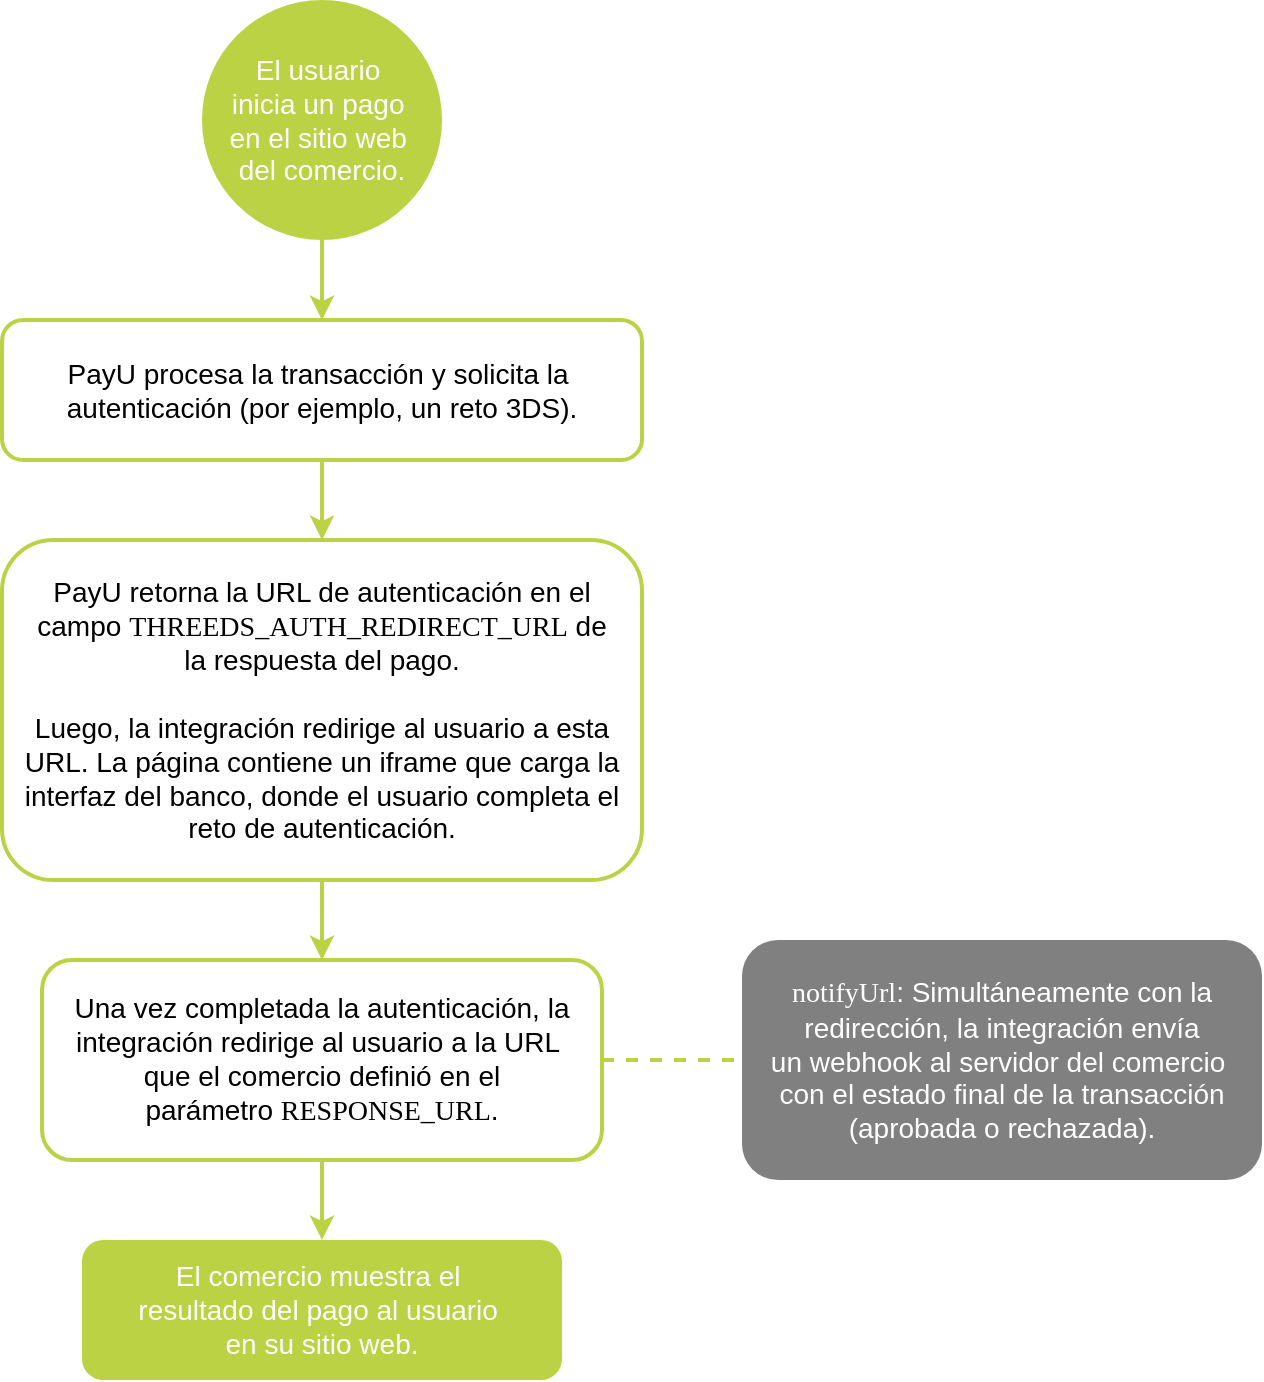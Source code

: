 <mxfile version="27.1.6">
  <diagram name="Page-1" id="6iL-IbI7YEmq0DZORB_5">
    <mxGraphModel dx="1412" dy="729" grid="1" gridSize="10" guides="1" tooltips="1" connect="1" arrows="1" fold="1" page="1" pageScale="1" pageWidth="850" pageHeight="1100" math="0" shadow="0">
      <root>
        <mxCell id="0" />
        <mxCell id="1" parent="0" />
        <mxCell id="A9AV7UKq8lN9NTH1w0oA-6" style="edgeStyle=orthogonalEdgeStyle;rounded=0;orthogonalLoop=1;jettySize=auto;html=1;entryX=0.5;entryY=0;entryDx=0;entryDy=0;strokeColor=#BCD245;strokeWidth=2;" parent="1" source="A9AV7UKq8lN9NTH1w0oA-1" target="A9AV7UKq8lN9NTH1w0oA-2" edge="1">
          <mxGeometry relative="1" as="geometry" />
        </mxCell>
        <mxCell id="A9AV7UKq8lN9NTH1w0oA-1" value="&lt;font style=&quot;color: light-dark(rgb(255, 255, 255), rgb(18, 18, 18)); font-size: 14px;&quot;&gt;El usuario&amp;nbsp;&lt;/font&gt;&lt;div&gt;&lt;font style=&quot;color: light-dark(rgb(255, 255, 255), rgb(18, 18, 18)); font-size: 14px;&quot;&gt;inicia un pago&amp;nbsp;&lt;/font&gt;&lt;/div&gt;&lt;div&gt;&lt;font style=&quot;color: light-dark(rgb(255, 255, 255), rgb(18, 18, 18)); font-size: 14px;&quot;&gt;en&amp;nbsp;&lt;/font&gt;&lt;span style=&quot;color: light-dark(rgb(255, 255, 255), rgb(18, 18, 18)); font-size: 14px; background-color: transparent;&quot;&gt;el sitio web&amp;nbsp;&lt;/span&gt;&lt;/div&gt;&lt;div&gt;&lt;span style=&quot;color: light-dark(rgb(255, 255, 255), rgb(18, 18, 18)); font-size: 14px; background-color: transparent;&quot;&gt;del comercio.&lt;/span&gt;&lt;/div&gt;" style="ellipse;whiteSpace=wrap;html=1;aspect=fixed;fillColor=#BCD245;strokeColor=none;" parent="1" vertex="1">
          <mxGeometry x="320" y="80" width="120" height="120" as="geometry" />
        </mxCell>
        <mxCell id="A9AV7UKq8lN9NTH1w0oA-7" style="edgeStyle=orthogonalEdgeStyle;rounded=0;orthogonalLoop=1;jettySize=auto;html=1;exitX=0.5;exitY=1;exitDx=0;exitDy=0;strokeWidth=2;strokeColor=#BCD245;" parent="1" source="A9AV7UKq8lN9NTH1w0oA-2" target="A9AV7UKq8lN9NTH1w0oA-3" edge="1">
          <mxGeometry relative="1" as="geometry" />
        </mxCell>
        <mxCell id="A9AV7UKq8lN9NTH1w0oA-2" value="&lt;font style=&quot;font-size: 14px;&quot;&gt;&lt;font style=&quot;&quot;&gt;PayU procesa la transacción y solicita la&amp;nbsp;&lt;br&gt;&lt;/font&gt;&lt;span style=&quot;background-color: transparent; color: light-dark(rgb(0, 0, 0), rgb(255, 255, 255));&quot;&gt;autenticación (por ejemplo, un reto 3DS)&lt;/span&gt;.&lt;/font&gt;" style="rounded=1;whiteSpace=wrap;html=1;strokeColor=#BCD245;strokeWidth=2;" parent="1" vertex="1">
          <mxGeometry x="220" y="240" width="320" height="70" as="geometry" />
        </mxCell>
        <mxCell id="A9AV7UKq8lN9NTH1w0oA-8" style="edgeStyle=orthogonalEdgeStyle;rounded=0;orthogonalLoop=1;jettySize=auto;html=1;entryX=0.5;entryY=0;entryDx=0;entryDy=0;strokeWidth=2;strokeColor=#BCD245;" parent="1" source="A9AV7UKq8lN9NTH1w0oA-3" target="A9AV7UKq8lN9NTH1w0oA-4" edge="1">
          <mxGeometry relative="1" as="geometry" />
        </mxCell>
        <mxCell id="A9AV7UKq8lN9NTH1w0oA-3" value="&lt;font style=&quot;&quot;&gt;&lt;font style=&quot;font-size: 14px;&quot;&gt;PayU retorna la URL de autenticación en el campo&lt;/font&gt;&lt;span style=&quot;font-size: 14px;&quot;&gt;&amp;nbsp;&lt;/span&gt;&lt;font style=&quot;font-size: 14px;&quot; face=&quot;Lucida Console&quot;&gt;THREEDS_AUTH_REDIRECT_URL&lt;/font&gt;&lt;span style=&quot;font-size: 14px;&quot;&gt;&amp;nbsp;de&lt;/span&gt;&lt;/font&gt;&lt;div&gt;&lt;font style=&quot;&quot;&gt;&lt;span style=&quot;font-size: 14px;&quot;&gt;la respuesta del pago&lt;/span&gt;&lt;/font&gt;&lt;span style=&quot;font-size: 14px; background-color: transparent; color: light-dark(rgb(0, 0, 0), rgb(255, 255, 255));&quot;&gt;.&lt;/span&gt;&lt;div&gt;&lt;div&gt;&lt;span style=&quot;font-size: 14px;&quot;&gt;&lt;br&gt;&lt;/span&gt;&lt;/div&gt;&lt;div&gt;&lt;span style=&quot;font-size: 14px;&quot;&gt;Luego, la integración redirige al usuario a esta URL. La página contiene un iframe que carga la interfaz del banco, donde el usuario completa el reto de autenticación&lt;/span&gt;&lt;span style=&quot;background-color: transparent; color: light-dark(rgb(0, 0, 0), rgb(255, 255, 255)); font-size: 14px;&quot;&gt;.&lt;/span&gt;&lt;/div&gt;&lt;/div&gt;&lt;/div&gt;" style="rounded=1;whiteSpace=wrap;html=1;strokeColor=#BCD245;strokeWidth=2;" parent="1" vertex="1">
          <mxGeometry x="220" y="350" width="320" height="170" as="geometry" />
        </mxCell>
        <mxCell id="A9AV7UKq8lN9NTH1w0oA-9" style="edgeStyle=orthogonalEdgeStyle;rounded=0;orthogonalLoop=1;jettySize=auto;html=1;exitX=0.5;exitY=1;exitDx=0;exitDy=0;entryX=0.5;entryY=0;entryDx=0;entryDy=0;strokeWidth=2;strokeColor=#BCD245;" parent="1" source="A9AV7UKq8lN9NTH1w0oA-4" target="A9AV7UKq8lN9NTH1w0oA-5" edge="1">
          <mxGeometry relative="1" as="geometry" />
        </mxCell>
        <mxCell id="A9AV7UKq8lN9NTH1w0oA-11" style="edgeStyle=orthogonalEdgeStyle;rounded=0;orthogonalLoop=1;jettySize=auto;html=1;entryX=0;entryY=0.5;entryDx=0;entryDy=0;strokeWidth=2;strokeColor=#BCD245;dashed=1;endArrow=none;startFill=0;" parent="1" source="A9AV7UKq8lN9NTH1w0oA-4" target="A9AV7UKq8lN9NTH1w0oA-10" edge="1">
          <mxGeometry relative="1" as="geometry" />
        </mxCell>
        <mxCell id="A9AV7UKq8lN9NTH1w0oA-4" value="&lt;font style=&quot;font-size: 14px;&quot;&gt;Una vez completada la autenticación, la integración redirige al usuario a la URL&amp;nbsp;&lt;/font&gt;&lt;div&gt;&lt;font style=&quot;font-size: 14px;&quot;&gt;que el comercio definió en el parámetro&amp;nbsp;&lt;/font&gt;&lt;font style=&quot;font-size: 14px; background-color: transparent; color: light-dark(rgb(0, 0, 0), rgb(255, 255, 255));&quot; face=&quot;Lucida Console&quot;&gt;RESPONSE_URL&lt;/font&gt;&lt;span style=&quot;font-size: 14px; background-color: transparent; color: light-dark(rgb(0, 0, 0), rgb(255, 255, 255));&quot;&gt;.&lt;/span&gt;&lt;/div&gt;" style="rounded=1;whiteSpace=wrap;html=1;strokeColor=#BCD245;strokeWidth=2;" parent="1" vertex="1">
          <mxGeometry x="240" y="560" width="280" height="100" as="geometry" />
        </mxCell>
        <mxCell id="A9AV7UKq8lN9NTH1w0oA-5" value="&lt;font color=&quot;#ffffff&quot;&gt;&lt;font style=&quot;color: light-dark(rgb(255, 255, 255), rgb(18, 18, 18)); font-size: 14px;&quot;&gt;El comercio muestra el&amp;nbsp;&lt;/font&gt;&lt;div style=&quot;color: rgb(0, 0, 0);&quot;&gt;&lt;font style=&quot;color: light-dark(rgb(255, 255, 255), rgb(18, 18, 18)); font-size: 14px;&quot;&gt;resultado del pago al usuario&amp;nbsp;&lt;/font&gt;&lt;/div&gt;&lt;font style=&quot;font-size: 14px;&quot;&gt;&lt;span style=&quot;color: light-dark(rgb(255, 255, 255), rgb(18, 18, 18)); background-color: transparent;&quot;&gt;en su sitio web&lt;/span&gt;.&lt;/font&gt;&lt;br&gt;&lt;/font&gt;" style="rounded=1;whiteSpace=wrap;html=1;strokeColor=none;strokeWidth=2;fillColor=#BCD245;" parent="1" vertex="1">
          <mxGeometry x="260" y="700" width="240" height="70" as="geometry" />
        </mxCell>
        <mxCell id="A9AV7UKq8lN9NTH1w0oA-10" value="&lt;div&gt;&lt;font style=&quot;font-size: 14px; color: rgb(255, 255, 255);&quot;&gt;&lt;font face=&quot;Lucida Console&quot;&gt;notifyUrl&lt;/font&gt;:&amp;nbsp;&lt;/font&gt;&lt;font style=&quot;font-size: 14px;&quot;&gt;&lt;span style=&quot;color: rgb(255, 255, 255);&quot;&gt;Simultáneamente con la redirección, la integración envía un&amp;nbsp;&lt;/span&gt;&lt;span style=&quot;color: rgb(255, 255, 255);&quot; data-end=&quot;602&quot; data-start=&quot;593&quot;&gt;webhook&lt;/span&gt;&lt;span style=&quot;color: rgb(255, 255, 255);&quot;&gt;&amp;nbsp;al servidor del comercio&amp;nbsp;&lt;/span&gt;&lt;/font&gt;&lt;/div&gt;&lt;div&gt;&lt;font style=&quot;font-size: 14px;&quot;&gt;&lt;span style=&quot;color: rgb(255, 255, 255);&quot;&gt;con el estado final de la transacción (aprobada o rechazada)&lt;/span&gt;&lt;span style=&quot;color: light-dark(rgb(255, 255, 255), rgb(18, 18, 18)); background-color: transparent;&quot;&gt;.&lt;/span&gt;&lt;/font&gt;&lt;/div&gt;" style="rounded=1;whiteSpace=wrap;html=1;strokeColor=none;strokeWidth=2;fillColor=#808080;" parent="1" vertex="1">
          <mxGeometry x="590" y="550" width="260" height="120" as="geometry" />
        </mxCell>
      </root>
    </mxGraphModel>
  </diagram>
</mxfile>
